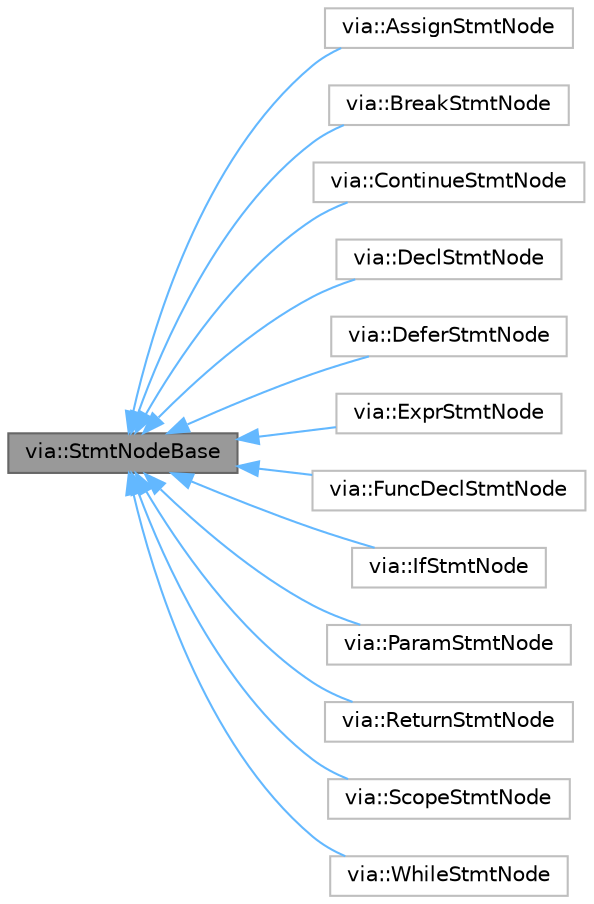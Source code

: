 digraph "via::StmtNodeBase"
{
 // LATEX_PDF_SIZE
  bgcolor="transparent";
  edge [fontname=Helvetica,fontsize=10,labelfontname=Helvetica,labelfontsize=10];
  node [fontname=Helvetica,fontsize=10,shape=box,height=0.2,width=0.4];
  rankdir="LR";
  Node1 [id="Node000001",label="via::StmtNodeBase",height=0.2,width=0.4,color="gray40", fillcolor="grey60", style="filled", fontcolor="black",tooltip=" "];
  Node1 -> Node2 [id="edge1_Node000001_Node000002",dir="back",color="steelblue1",style="solid",tooltip=" "];
  Node2 [id="Node000002",label="via::AssignStmtNode",height=0.2,width=0.4,color="grey75", fillcolor="white", style="filled",URL="$structvia_1_1AssignStmtNode.html",tooltip=" "];
  Node1 -> Node3 [id="edge2_Node000001_Node000003",dir="back",color="steelblue1",style="solid",tooltip=" "];
  Node3 [id="Node000003",label="via::BreakStmtNode",height=0.2,width=0.4,color="grey75", fillcolor="white", style="filled",URL="$structvia_1_1BreakStmtNode.html",tooltip=" "];
  Node1 -> Node4 [id="edge3_Node000001_Node000004",dir="back",color="steelblue1",style="solid",tooltip=" "];
  Node4 [id="Node000004",label="via::ContinueStmtNode",height=0.2,width=0.4,color="grey75", fillcolor="white", style="filled",URL="$structvia_1_1ContinueStmtNode.html",tooltip=" "];
  Node1 -> Node5 [id="edge4_Node000001_Node000005",dir="back",color="steelblue1",style="solid",tooltip=" "];
  Node5 [id="Node000005",label="via::DeclStmtNode",height=0.2,width=0.4,color="grey75", fillcolor="white", style="filled",URL="$structvia_1_1DeclStmtNode.html",tooltip=" "];
  Node1 -> Node6 [id="edge5_Node000001_Node000006",dir="back",color="steelblue1",style="solid",tooltip=" "];
  Node6 [id="Node000006",label="via::DeferStmtNode",height=0.2,width=0.4,color="grey75", fillcolor="white", style="filled",URL="$structvia_1_1DeferStmtNode.html",tooltip=" "];
  Node1 -> Node7 [id="edge6_Node000001_Node000007",dir="back",color="steelblue1",style="solid",tooltip=" "];
  Node7 [id="Node000007",label="via::ExprStmtNode",height=0.2,width=0.4,color="grey75", fillcolor="white", style="filled",URL="$structvia_1_1ExprStmtNode.html",tooltip=" "];
  Node1 -> Node8 [id="edge7_Node000001_Node000008",dir="back",color="steelblue1",style="solid",tooltip=" "];
  Node8 [id="Node000008",label="via::FuncDeclStmtNode",height=0.2,width=0.4,color="grey75", fillcolor="white", style="filled",URL="$structvia_1_1FuncDeclStmtNode.html",tooltip=" "];
  Node1 -> Node9 [id="edge8_Node000001_Node000009",dir="back",color="steelblue1",style="solid",tooltip=" "];
  Node9 [id="Node000009",label="via::IfStmtNode",height=0.2,width=0.4,color="grey75", fillcolor="white", style="filled",URL="$structvia_1_1IfStmtNode.html",tooltip=" "];
  Node1 -> Node10 [id="edge9_Node000001_Node000010",dir="back",color="steelblue1",style="solid",tooltip=" "];
  Node10 [id="Node000010",label="via::ParamStmtNode",height=0.2,width=0.4,color="grey75", fillcolor="white", style="filled",URL="$structvia_1_1ParamStmtNode.html",tooltip=" "];
  Node1 -> Node11 [id="edge10_Node000001_Node000011",dir="back",color="steelblue1",style="solid",tooltip=" "];
  Node11 [id="Node000011",label="via::ReturnStmtNode",height=0.2,width=0.4,color="grey75", fillcolor="white", style="filled",URL="$structvia_1_1ReturnStmtNode.html",tooltip=" "];
  Node1 -> Node12 [id="edge11_Node000001_Node000012",dir="back",color="steelblue1",style="solid",tooltip=" "];
  Node12 [id="Node000012",label="via::ScopeStmtNode",height=0.2,width=0.4,color="grey75", fillcolor="white", style="filled",URL="$structvia_1_1ScopeStmtNode.html",tooltip=" "];
  Node1 -> Node13 [id="edge12_Node000001_Node000013",dir="back",color="steelblue1",style="solid",tooltip=" "];
  Node13 [id="Node000013",label="via::WhileStmtNode",height=0.2,width=0.4,color="grey75", fillcolor="white", style="filled",URL="$structvia_1_1WhileStmtNode.html",tooltip=" "];
}
